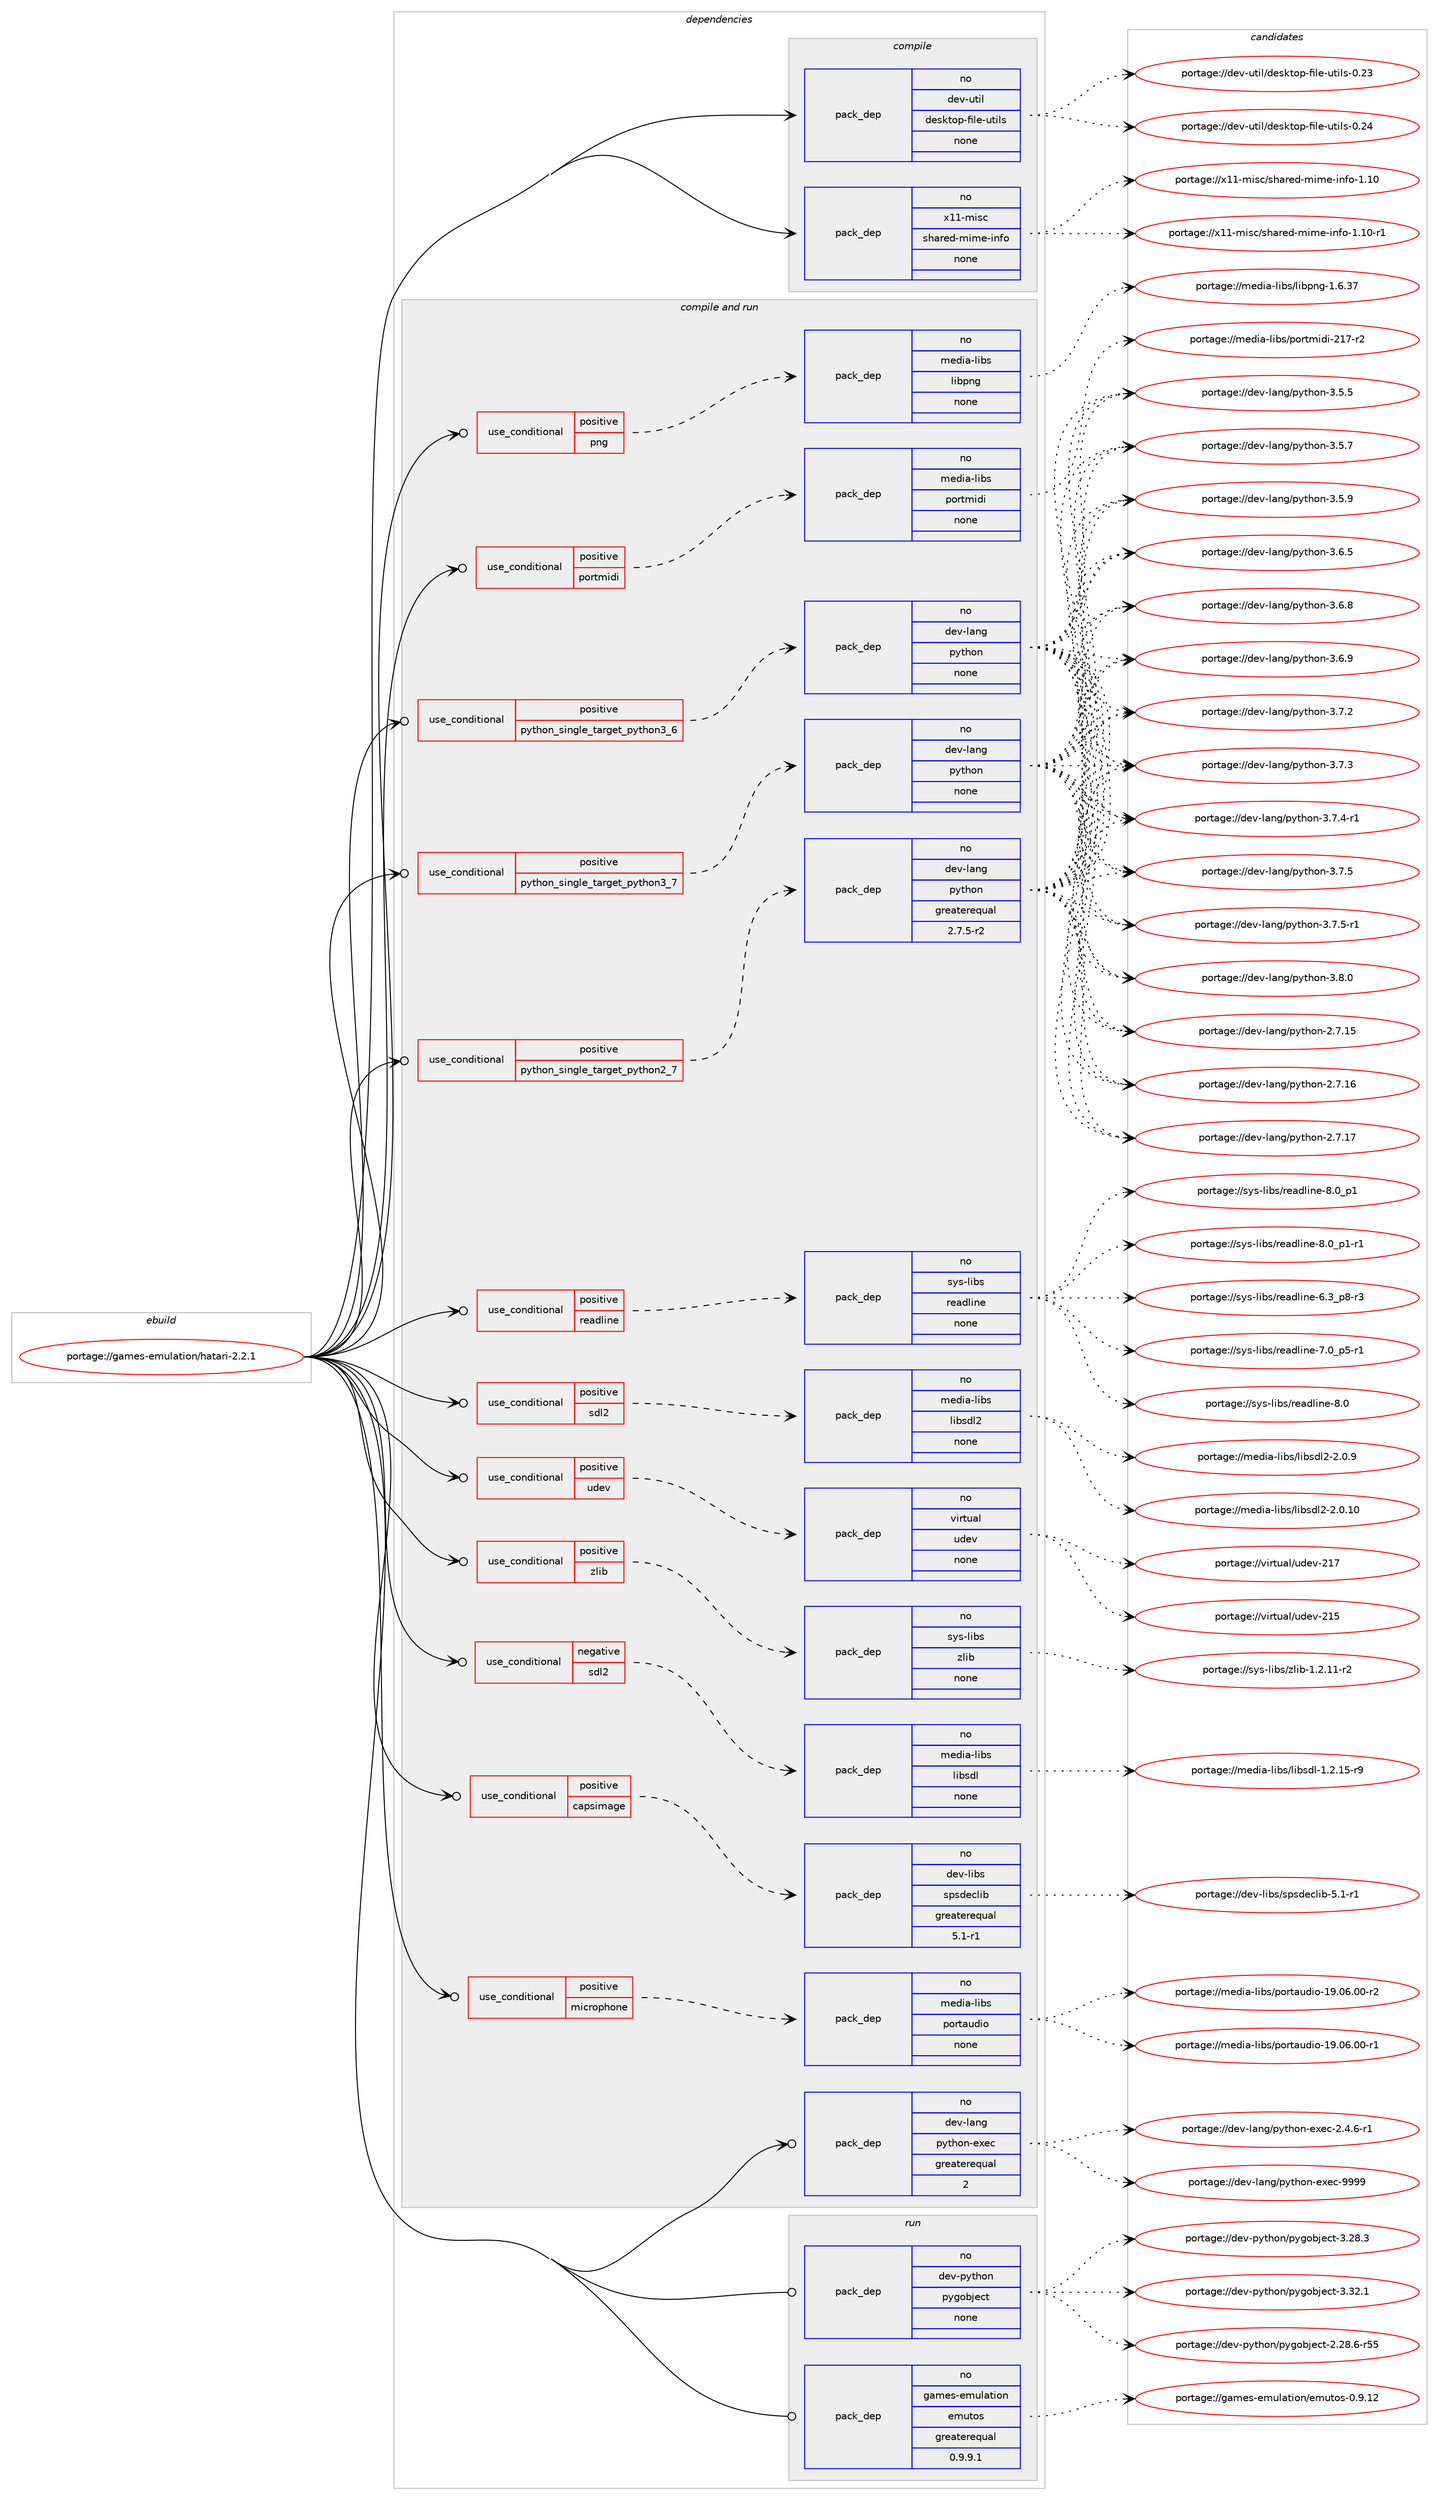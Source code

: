 digraph prolog {

# *************
# Graph options
# *************

newrank=true;
concentrate=true;
compound=true;
graph [rankdir=LR,fontname=Helvetica,fontsize=10,ranksep=1.5];#, ranksep=2.5, nodesep=0.2];
edge  [arrowhead=vee];
node  [fontname=Helvetica,fontsize=10];

# **********
# The ebuild
# **********

subgraph cluster_leftcol {
color=gray;
rank=same;
label=<<i>ebuild</i>>;
id [label="portage://games-emulation/hatari-2.2.1", color=red, width=4, href="../games-emulation/hatari-2.2.1.svg"];
}

# ****************
# The dependencies
# ****************

subgraph cluster_midcol {
color=gray;
label=<<i>dependencies</i>>;
subgraph cluster_compile {
fillcolor="#eeeeee";
style=filled;
label=<<i>compile</i>>;
subgraph pack194673 {
dependency271337 [label=<<TABLE BORDER="0" CELLBORDER="1" CELLSPACING="0" CELLPADDING="4" WIDTH="220"><TR><TD ROWSPAN="6" CELLPADDING="30">pack_dep</TD></TR><TR><TD WIDTH="110">no</TD></TR><TR><TD>dev-util</TD></TR><TR><TD>desktop-file-utils</TD></TR><TR><TD>none</TD></TR><TR><TD></TD></TR></TABLE>>, shape=none, color=blue];
}
id:e -> dependency271337:w [weight=20,style="solid",arrowhead="vee"];
subgraph pack194674 {
dependency271338 [label=<<TABLE BORDER="0" CELLBORDER="1" CELLSPACING="0" CELLPADDING="4" WIDTH="220"><TR><TD ROWSPAN="6" CELLPADDING="30">pack_dep</TD></TR><TR><TD WIDTH="110">no</TD></TR><TR><TD>x11-misc</TD></TR><TR><TD>shared-mime-info</TD></TR><TR><TD>none</TD></TR><TR><TD></TD></TR></TABLE>>, shape=none, color=blue];
}
id:e -> dependency271338:w [weight=20,style="solid",arrowhead="vee"];
}
subgraph cluster_compileandrun {
fillcolor="#eeeeee";
style=filled;
label=<<i>compile and run</i>>;
subgraph cond72836 {
dependency271339 [label=<<TABLE BORDER="0" CELLBORDER="1" CELLSPACING="0" CELLPADDING="4"><TR><TD ROWSPAN="3" CELLPADDING="10">use_conditional</TD></TR><TR><TD>negative</TD></TR><TR><TD>sdl2</TD></TR></TABLE>>, shape=none, color=red];
subgraph pack194675 {
dependency271340 [label=<<TABLE BORDER="0" CELLBORDER="1" CELLSPACING="0" CELLPADDING="4" WIDTH="220"><TR><TD ROWSPAN="6" CELLPADDING="30">pack_dep</TD></TR><TR><TD WIDTH="110">no</TD></TR><TR><TD>media-libs</TD></TR><TR><TD>libsdl</TD></TR><TR><TD>none</TD></TR><TR><TD></TD></TR></TABLE>>, shape=none, color=blue];
}
dependency271339:e -> dependency271340:w [weight=20,style="dashed",arrowhead="vee"];
}
id:e -> dependency271339:w [weight=20,style="solid",arrowhead="odotvee"];
subgraph cond72837 {
dependency271341 [label=<<TABLE BORDER="0" CELLBORDER="1" CELLSPACING="0" CELLPADDING="4"><TR><TD ROWSPAN="3" CELLPADDING="10">use_conditional</TD></TR><TR><TD>positive</TD></TR><TR><TD>capsimage</TD></TR></TABLE>>, shape=none, color=red];
subgraph pack194676 {
dependency271342 [label=<<TABLE BORDER="0" CELLBORDER="1" CELLSPACING="0" CELLPADDING="4" WIDTH="220"><TR><TD ROWSPAN="6" CELLPADDING="30">pack_dep</TD></TR><TR><TD WIDTH="110">no</TD></TR><TR><TD>dev-libs</TD></TR><TR><TD>spsdeclib</TD></TR><TR><TD>greaterequal</TD></TR><TR><TD>5.1-r1</TD></TR></TABLE>>, shape=none, color=blue];
}
dependency271341:e -> dependency271342:w [weight=20,style="dashed",arrowhead="vee"];
}
id:e -> dependency271341:w [weight=20,style="solid",arrowhead="odotvee"];
subgraph cond72838 {
dependency271343 [label=<<TABLE BORDER="0" CELLBORDER="1" CELLSPACING="0" CELLPADDING="4"><TR><TD ROWSPAN="3" CELLPADDING="10">use_conditional</TD></TR><TR><TD>positive</TD></TR><TR><TD>microphone</TD></TR></TABLE>>, shape=none, color=red];
subgraph pack194677 {
dependency271344 [label=<<TABLE BORDER="0" CELLBORDER="1" CELLSPACING="0" CELLPADDING="4" WIDTH="220"><TR><TD ROWSPAN="6" CELLPADDING="30">pack_dep</TD></TR><TR><TD WIDTH="110">no</TD></TR><TR><TD>media-libs</TD></TR><TR><TD>portaudio</TD></TR><TR><TD>none</TD></TR><TR><TD></TD></TR></TABLE>>, shape=none, color=blue];
}
dependency271343:e -> dependency271344:w [weight=20,style="dashed",arrowhead="vee"];
}
id:e -> dependency271343:w [weight=20,style="solid",arrowhead="odotvee"];
subgraph cond72839 {
dependency271345 [label=<<TABLE BORDER="0" CELLBORDER="1" CELLSPACING="0" CELLPADDING="4"><TR><TD ROWSPAN="3" CELLPADDING="10">use_conditional</TD></TR><TR><TD>positive</TD></TR><TR><TD>png</TD></TR></TABLE>>, shape=none, color=red];
subgraph pack194678 {
dependency271346 [label=<<TABLE BORDER="0" CELLBORDER="1" CELLSPACING="0" CELLPADDING="4" WIDTH="220"><TR><TD ROWSPAN="6" CELLPADDING="30">pack_dep</TD></TR><TR><TD WIDTH="110">no</TD></TR><TR><TD>media-libs</TD></TR><TR><TD>libpng</TD></TR><TR><TD>none</TD></TR><TR><TD></TD></TR></TABLE>>, shape=none, color=blue];
}
dependency271345:e -> dependency271346:w [weight=20,style="dashed",arrowhead="vee"];
}
id:e -> dependency271345:w [weight=20,style="solid",arrowhead="odotvee"];
subgraph cond72840 {
dependency271347 [label=<<TABLE BORDER="0" CELLBORDER="1" CELLSPACING="0" CELLPADDING="4"><TR><TD ROWSPAN="3" CELLPADDING="10">use_conditional</TD></TR><TR><TD>positive</TD></TR><TR><TD>portmidi</TD></TR></TABLE>>, shape=none, color=red];
subgraph pack194679 {
dependency271348 [label=<<TABLE BORDER="0" CELLBORDER="1" CELLSPACING="0" CELLPADDING="4" WIDTH="220"><TR><TD ROWSPAN="6" CELLPADDING="30">pack_dep</TD></TR><TR><TD WIDTH="110">no</TD></TR><TR><TD>media-libs</TD></TR><TR><TD>portmidi</TD></TR><TR><TD>none</TD></TR><TR><TD></TD></TR></TABLE>>, shape=none, color=blue];
}
dependency271347:e -> dependency271348:w [weight=20,style="dashed",arrowhead="vee"];
}
id:e -> dependency271347:w [weight=20,style="solid",arrowhead="odotvee"];
subgraph cond72841 {
dependency271349 [label=<<TABLE BORDER="0" CELLBORDER="1" CELLSPACING="0" CELLPADDING="4"><TR><TD ROWSPAN="3" CELLPADDING="10">use_conditional</TD></TR><TR><TD>positive</TD></TR><TR><TD>python_single_target_python2_7</TD></TR></TABLE>>, shape=none, color=red];
subgraph pack194680 {
dependency271350 [label=<<TABLE BORDER="0" CELLBORDER="1" CELLSPACING="0" CELLPADDING="4" WIDTH="220"><TR><TD ROWSPAN="6" CELLPADDING="30">pack_dep</TD></TR><TR><TD WIDTH="110">no</TD></TR><TR><TD>dev-lang</TD></TR><TR><TD>python</TD></TR><TR><TD>greaterequal</TD></TR><TR><TD>2.7.5-r2</TD></TR></TABLE>>, shape=none, color=blue];
}
dependency271349:e -> dependency271350:w [weight=20,style="dashed",arrowhead="vee"];
}
id:e -> dependency271349:w [weight=20,style="solid",arrowhead="odotvee"];
subgraph cond72842 {
dependency271351 [label=<<TABLE BORDER="0" CELLBORDER="1" CELLSPACING="0" CELLPADDING="4"><TR><TD ROWSPAN="3" CELLPADDING="10">use_conditional</TD></TR><TR><TD>positive</TD></TR><TR><TD>python_single_target_python3_6</TD></TR></TABLE>>, shape=none, color=red];
subgraph pack194681 {
dependency271352 [label=<<TABLE BORDER="0" CELLBORDER="1" CELLSPACING="0" CELLPADDING="4" WIDTH="220"><TR><TD ROWSPAN="6" CELLPADDING="30">pack_dep</TD></TR><TR><TD WIDTH="110">no</TD></TR><TR><TD>dev-lang</TD></TR><TR><TD>python</TD></TR><TR><TD>none</TD></TR><TR><TD></TD></TR></TABLE>>, shape=none, color=blue];
}
dependency271351:e -> dependency271352:w [weight=20,style="dashed",arrowhead="vee"];
}
id:e -> dependency271351:w [weight=20,style="solid",arrowhead="odotvee"];
subgraph cond72843 {
dependency271353 [label=<<TABLE BORDER="0" CELLBORDER="1" CELLSPACING="0" CELLPADDING="4"><TR><TD ROWSPAN="3" CELLPADDING="10">use_conditional</TD></TR><TR><TD>positive</TD></TR><TR><TD>python_single_target_python3_7</TD></TR></TABLE>>, shape=none, color=red];
subgraph pack194682 {
dependency271354 [label=<<TABLE BORDER="0" CELLBORDER="1" CELLSPACING="0" CELLPADDING="4" WIDTH="220"><TR><TD ROWSPAN="6" CELLPADDING="30">pack_dep</TD></TR><TR><TD WIDTH="110">no</TD></TR><TR><TD>dev-lang</TD></TR><TR><TD>python</TD></TR><TR><TD>none</TD></TR><TR><TD></TD></TR></TABLE>>, shape=none, color=blue];
}
dependency271353:e -> dependency271354:w [weight=20,style="dashed",arrowhead="vee"];
}
id:e -> dependency271353:w [weight=20,style="solid",arrowhead="odotvee"];
subgraph cond72844 {
dependency271355 [label=<<TABLE BORDER="0" CELLBORDER="1" CELLSPACING="0" CELLPADDING="4"><TR><TD ROWSPAN="3" CELLPADDING="10">use_conditional</TD></TR><TR><TD>positive</TD></TR><TR><TD>readline</TD></TR></TABLE>>, shape=none, color=red];
subgraph pack194683 {
dependency271356 [label=<<TABLE BORDER="0" CELLBORDER="1" CELLSPACING="0" CELLPADDING="4" WIDTH="220"><TR><TD ROWSPAN="6" CELLPADDING="30">pack_dep</TD></TR><TR><TD WIDTH="110">no</TD></TR><TR><TD>sys-libs</TD></TR><TR><TD>readline</TD></TR><TR><TD>none</TD></TR><TR><TD></TD></TR></TABLE>>, shape=none, color=blue];
}
dependency271355:e -> dependency271356:w [weight=20,style="dashed",arrowhead="vee"];
}
id:e -> dependency271355:w [weight=20,style="solid",arrowhead="odotvee"];
subgraph cond72845 {
dependency271357 [label=<<TABLE BORDER="0" CELLBORDER="1" CELLSPACING="0" CELLPADDING="4"><TR><TD ROWSPAN="3" CELLPADDING="10">use_conditional</TD></TR><TR><TD>positive</TD></TR><TR><TD>sdl2</TD></TR></TABLE>>, shape=none, color=red];
subgraph pack194684 {
dependency271358 [label=<<TABLE BORDER="0" CELLBORDER="1" CELLSPACING="0" CELLPADDING="4" WIDTH="220"><TR><TD ROWSPAN="6" CELLPADDING="30">pack_dep</TD></TR><TR><TD WIDTH="110">no</TD></TR><TR><TD>media-libs</TD></TR><TR><TD>libsdl2</TD></TR><TR><TD>none</TD></TR><TR><TD></TD></TR></TABLE>>, shape=none, color=blue];
}
dependency271357:e -> dependency271358:w [weight=20,style="dashed",arrowhead="vee"];
}
id:e -> dependency271357:w [weight=20,style="solid",arrowhead="odotvee"];
subgraph cond72846 {
dependency271359 [label=<<TABLE BORDER="0" CELLBORDER="1" CELLSPACING="0" CELLPADDING="4"><TR><TD ROWSPAN="3" CELLPADDING="10">use_conditional</TD></TR><TR><TD>positive</TD></TR><TR><TD>udev</TD></TR></TABLE>>, shape=none, color=red];
subgraph pack194685 {
dependency271360 [label=<<TABLE BORDER="0" CELLBORDER="1" CELLSPACING="0" CELLPADDING="4" WIDTH="220"><TR><TD ROWSPAN="6" CELLPADDING="30">pack_dep</TD></TR><TR><TD WIDTH="110">no</TD></TR><TR><TD>virtual</TD></TR><TR><TD>udev</TD></TR><TR><TD>none</TD></TR><TR><TD></TD></TR></TABLE>>, shape=none, color=blue];
}
dependency271359:e -> dependency271360:w [weight=20,style="dashed",arrowhead="vee"];
}
id:e -> dependency271359:w [weight=20,style="solid",arrowhead="odotvee"];
subgraph cond72847 {
dependency271361 [label=<<TABLE BORDER="0" CELLBORDER="1" CELLSPACING="0" CELLPADDING="4"><TR><TD ROWSPAN="3" CELLPADDING="10">use_conditional</TD></TR><TR><TD>positive</TD></TR><TR><TD>zlib</TD></TR></TABLE>>, shape=none, color=red];
subgraph pack194686 {
dependency271362 [label=<<TABLE BORDER="0" CELLBORDER="1" CELLSPACING="0" CELLPADDING="4" WIDTH="220"><TR><TD ROWSPAN="6" CELLPADDING="30">pack_dep</TD></TR><TR><TD WIDTH="110">no</TD></TR><TR><TD>sys-libs</TD></TR><TR><TD>zlib</TD></TR><TR><TD>none</TD></TR><TR><TD></TD></TR></TABLE>>, shape=none, color=blue];
}
dependency271361:e -> dependency271362:w [weight=20,style="dashed",arrowhead="vee"];
}
id:e -> dependency271361:w [weight=20,style="solid",arrowhead="odotvee"];
subgraph pack194687 {
dependency271363 [label=<<TABLE BORDER="0" CELLBORDER="1" CELLSPACING="0" CELLPADDING="4" WIDTH="220"><TR><TD ROWSPAN="6" CELLPADDING="30">pack_dep</TD></TR><TR><TD WIDTH="110">no</TD></TR><TR><TD>dev-lang</TD></TR><TR><TD>python-exec</TD></TR><TR><TD>greaterequal</TD></TR><TR><TD>2</TD></TR></TABLE>>, shape=none, color=blue];
}
id:e -> dependency271363:w [weight=20,style="solid",arrowhead="odotvee"];
}
subgraph cluster_run {
fillcolor="#eeeeee";
style=filled;
label=<<i>run</i>>;
subgraph pack194688 {
dependency271364 [label=<<TABLE BORDER="0" CELLBORDER="1" CELLSPACING="0" CELLPADDING="4" WIDTH="220"><TR><TD ROWSPAN="6" CELLPADDING="30">pack_dep</TD></TR><TR><TD WIDTH="110">no</TD></TR><TR><TD>dev-python</TD></TR><TR><TD>pygobject</TD></TR><TR><TD>none</TD></TR><TR><TD></TD></TR></TABLE>>, shape=none, color=blue];
}
id:e -> dependency271364:w [weight=20,style="solid",arrowhead="odot"];
subgraph pack194689 {
dependency271365 [label=<<TABLE BORDER="0" CELLBORDER="1" CELLSPACING="0" CELLPADDING="4" WIDTH="220"><TR><TD ROWSPAN="6" CELLPADDING="30">pack_dep</TD></TR><TR><TD WIDTH="110">no</TD></TR><TR><TD>games-emulation</TD></TR><TR><TD>emutos</TD></TR><TR><TD>greaterequal</TD></TR><TR><TD>0.9.9.1</TD></TR></TABLE>>, shape=none, color=blue];
}
id:e -> dependency271365:w [weight=20,style="solid",arrowhead="odot"];
}
}

# **************
# The candidates
# **************

subgraph cluster_choices {
rank=same;
color=gray;
label=<<i>candidates</i>>;

subgraph choice194673 {
color=black;
nodesep=1;
choiceportage100101118451171161051084710010111510711611111245102105108101451171161051081154548465051 [label="portage://dev-util/desktop-file-utils-0.23", color=red, width=4,href="../dev-util/desktop-file-utils-0.23.svg"];
choiceportage100101118451171161051084710010111510711611111245102105108101451171161051081154548465052 [label="portage://dev-util/desktop-file-utils-0.24", color=red, width=4,href="../dev-util/desktop-file-utils-0.24.svg"];
dependency271337:e -> choiceportage100101118451171161051084710010111510711611111245102105108101451171161051081154548465051:w [style=dotted,weight="100"];
dependency271337:e -> choiceportage100101118451171161051084710010111510711611111245102105108101451171161051081154548465052:w [style=dotted,weight="100"];
}
subgraph choice194674 {
color=black;
nodesep=1;
choiceportage12049494510910511599471151049711410110045109105109101451051101021114549464948 [label="portage://x11-misc/shared-mime-info-1.10", color=red, width=4,href="../x11-misc/shared-mime-info-1.10.svg"];
choiceportage120494945109105115994711510497114101100451091051091014510511010211145494649484511449 [label="portage://x11-misc/shared-mime-info-1.10-r1", color=red, width=4,href="../x11-misc/shared-mime-info-1.10-r1.svg"];
dependency271338:e -> choiceportage12049494510910511599471151049711410110045109105109101451051101021114549464948:w [style=dotted,weight="100"];
dependency271338:e -> choiceportage120494945109105115994711510497114101100451091051091014510511010211145494649484511449:w [style=dotted,weight="100"];
}
subgraph choice194675 {
color=black;
nodesep=1;
choiceportage1091011001059745108105981154710810598115100108454946504649534511457 [label="portage://media-libs/libsdl-1.2.15-r9", color=red, width=4,href="../media-libs/libsdl-1.2.15-r9.svg"];
dependency271340:e -> choiceportage1091011001059745108105981154710810598115100108454946504649534511457:w [style=dotted,weight="100"];
}
subgraph choice194676 {
color=black;
nodesep=1;
choiceportage1001011184510810598115471151121151001019910810598455346494511449 [label="portage://dev-libs/spsdeclib-5.1-r1", color=red, width=4,href="../dev-libs/spsdeclib-5.1-r1.svg"];
dependency271342:e -> choiceportage1001011184510810598115471151121151001019910810598455346494511449:w [style=dotted,weight="100"];
}
subgraph choice194677 {
color=black;
nodesep=1;
choiceportage10910110010597451081059811547112111114116971171001051114549574648544648484511449 [label="portage://media-libs/portaudio-19.06.00-r1", color=red, width=4,href="../media-libs/portaudio-19.06.00-r1.svg"];
choiceportage10910110010597451081059811547112111114116971171001051114549574648544648484511450 [label="portage://media-libs/portaudio-19.06.00-r2", color=red, width=4,href="../media-libs/portaudio-19.06.00-r2.svg"];
dependency271344:e -> choiceportage10910110010597451081059811547112111114116971171001051114549574648544648484511449:w [style=dotted,weight="100"];
dependency271344:e -> choiceportage10910110010597451081059811547112111114116971171001051114549574648544648484511450:w [style=dotted,weight="100"];
}
subgraph choice194678 {
color=black;
nodesep=1;
choiceportage109101100105974510810598115471081059811211010345494654465155 [label="portage://media-libs/libpng-1.6.37", color=red, width=4,href="../media-libs/libpng-1.6.37.svg"];
dependency271346:e -> choiceportage109101100105974510810598115471081059811211010345494654465155:w [style=dotted,weight="100"];
}
subgraph choice194679 {
color=black;
nodesep=1;
choiceportage10910110010597451081059811547112111114116109105100105455049554511450 [label="portage://media-libs/portmidi-217-r2", color=red, width=4,href="../media-libs/portmidi-217-r2.svg"];
dependency271348:e -> choiceportage10910110010597451081059811547112111114116109105100105455049554511450:w [style=dotted,weight="100"];
}
subgraph choice194680 {
color=black;
nodesep=1;
choiceportage10010111845108971101034711212111610411111045504655464953 [label="portage://dev-lang/python-2.7.15", color=red, width=4,href="../dev-lang/python-2.7.15.svg"];
choiceportage10010111845108971101034711212111610411111045504655464954 [label="portage://dev-lang/python-2.7.16", color=red, width=4,href="../dev-lang/python-2.7.16.svg"];
choiceportage10010111845108971101034711212111610411111045504655464955 [label="portage://dev-lang/python-2.7.17", color=red, width=4,href="../dev-lang/python-2.7.17.svg"];
choiceportage100101118451089711010347112121116104111110455146534653 [label="portage://dev-lang/python-3.5.5", color=red, width=4,href="../dev-lang/python-3.5.5.svg"];
choiceportage100101118451089711010347112121116104111110455146534655 [label="portage://dev-lang/python-3.5.7", color=red, width=4,href="../dev-lang/python-3.5.7.svg"];
choiceportage100101118451089711010347112121116104111110455146534657 [label="portage://dev-lang/python-3.5.9", color=red, width=4,href="../dev-lang/python-3.5.9.svg"];
choiceportage100101118451089711010347112121116104111110455146544653 [label="portage://dev-lang/python-3.6.5", color=red, width=4,href="../dev-lang/python-3.6.5.svg"];
choiceportage100101118451089711010347112121116104111110455146544656 [label="portage://dev-lang/python-3.6.8", color=red, width=4,href="../dev-lang/python-3.6.8.svg"];
choiceportage100101118451089711010347112121116104111110455146544657 [label="portage://dev-lang/python-3.6.9", color=red, width=4,href="../dev-lang/python-3.6.9.svg"];
choiceportage100101118451089711010347112121116104111110455146554650 [label="portage://dev-lang/python-3.7.2", color=red, width=4,href="../dev-lang/python-3.7.2.svg"];
choiceportage100101118451089711010347112121116104111110455146554651 [label="portage://dev-lang/python-3.7.3", color=red, width=4,href="../dev-lang/python-3.7.3.svg"];
choiceportage1001011184510897110103471121211161041111104551465546524511449 [label="portage://dev-lang/python-3.7.4-r1", color=red, width=4,href="../dev-lang/python-3.7.4-r1.svg"];
choiceportage100101118451089711010347112121116104111110455146554653 [label="portage://dev-lang/python-3.7.5", color=red, width=4,href="../dev-lang/python-3.7.5.svg"];
choiceportage1001011184510897110103471121211161041111104551465546534511449 [label="portage://dev-lang/python-3.7.5-r1", color=red, width=4,href="../dev-lang/python-3.7.5-r1.svg"];
choiceportage100101118451089711010347112121116104111110455146564648 [label="portage://dev-lang/python-3.8.0", color=red, width=4,href="../dev-lang/python-3.8.0.svg"];
dependency271350:e -> choiceportage10010111845108971101034711212111610411111045504655464953:w [style=dotted,weight="100"];
dependency271350:e -> choiceportage10010111845108971101034711212111610411111045504655464954:w [style=dotted,weight="100"];
dependency271350:e -> choiceportage10010111845108971101034711212111610411111045504655464955:w [style=dotted,weight="100"];
dependency271350:e -> choiceportage100101118451089711010347112121116104111110455146534653:w [style=dotted,weight="100"];
dependency271350:e -> choiceportage100101118451089711010347112121116104111110455146534655:w [style=dotted,weight="100"];
dependency271350:e -> choiceportage100101118451089711010347112121116104111110455146534657:w [style=dotted,weight="100"];
dependency271350:e -> choiceportage100101118451089711010347112121116104111110455146544653:w [style=dotted,weight="100"];
dependency271350:e -> choiceportage100101118451089711010347112121116104111110455146544656:w [style=dotted,weight="100"];
dependency271350:e -> choiceportage100101118451089711010347112121116104111110455146544657:w [style=dotted,weight="100"];
dependency271350:e -> choiceportage100101118451089711010347112121116104111110455146554650:w [style=dotted,weight="100"];
dependency271350:e -> choiceportage100101118451089711010347112121116104111110455146554651:w [style=dotted,weight="100"];
dependency271350:e -> choiceportage1001011184510897110103471121211161041111104551465546524511449:w [style=dotted,weight="100"];
dependency271350:e -> choiceportage100101118451089711010347112121116104111110455146554653:w [style=dotted,weight="100"];
dependency271350:e -> choiceportage1001011184510897110103471121211161041111104551465546534511449:w [style=dotted,weight="100"];
dependency271350:e -> choiceportage100101118451089711010347112121116104111110455146564648:w [style=dotted,weight="100"];
}
subgraph choice194681 {
color=black;
nodesep=1;
choiceportage10010111845108971101034711212111610411111045504655464953 [label="portage://dev-lang/python-2.7.15", color=red, width=4,href="../dev-lang/python-2.7.15.svg"];
choiceportage10010111845108971101034711212111610411111045504655464954 [label="portage://dev-lang/python-2.7.16", color=red, width=4,href="../dev-lang/python-2.7.16.svg"];
choiceportage10010111845108971101034711212111610411111045504655464955 [label="portage://dev-lang/python-2.7.17", color=red, width=4,href="../dev-lang/python-2.7.17.svg"];
choiceportage100101118451089711010347112121116104111110455146534653 [label="portage://dev-lang/python-3.5.5", color=red, width=4,href="../dev-lang/python-3.5.5.svg"];
choiceportage100101118451089711010347112121116104111110455146534655 [label="portage://dev-lang/python-3.5.7", color=red, width=4,href="../dev-lang/python-3.5.7.svg"];
choiceportage100101118451089711010347112121116104111110455146534657 [label="portage://dev-lang/python-3.5.9", color=red, width=4,href="../dev-lang/python-3.5.9.svg"];
choiceportage100101118451089711010347112121116104111110455146544653 [label="portage://dev-lang/python-3.6.5", color=red, width=4,href="../dev-lang/python-3.6.5.svg"];
choiceportage100101118451089711010347112121116104111110455146544656 [label="portage://dev-lang/python-3.6.8", color=red, width=4,href="../dev-lang/python-3.6.8.svg"];
choiceportage100101118451089711010347112121116104111110455146544657 [label="portage://dev-lang/python-3.6.9", color=red, width=4,href="../dev-lang/python-3.6.9.svg"];
choiceportage100101118451089711010347112121116104111110455146554650 [label="portage://dev-lang/python-3.7.2", color=red, width=4,href="../dev-lang/python-3.7.2.svg"];
choiceportage100101118451089711010347112121116104111110455146554651 [label="portage://dev-lang/python-3.7.3", color=red, width=4,href="../dev-lang/python-3.7.3.svg"];
choiceportage1001011184510897110103471121211161041111104551465546524511449 [label="portage://dev-lang/python-3.7.4-r1", color=red, width=4,href="../dev-lang/python-3.7.4-r1.svg"];
choiceportage100101118451089711010347112121116104111110455146554653 [label="portage://dev-lang/python-3.7.5", color=red, width=4,href="../dev-lang/python-3.7.5.svg"];
choiceportage1001011184510897110103471121211161041111104551465546534511449 [label="portage://dev-lang/python-3.7.5-r1", color=red, width=4,href="../dev-lang/python-3.7.5-r1.svg"];
choiceportage100101118451089711010347112121116104111110455146564648 [label="portage://dev-lang/python-3.8.0", color=red, width=4,href="../dev-lang/python-3.8.0.svg"];
dependency271352:e -> choiceportage10010111845108971101034711212111610411111045504655464953:w [style=dotted,weight="100"];
dependency271352:e -> choiceportage10010111845108971101034711212111610411111045504655464954:w [style=dotted,weight="100"];
dependency271352:e -> choiceportage10010111845108971101034711212111610411111045504655464955:w [style=dotted,weight="100"];
dependency271352:e -> choiceportage100101118451089711010347112121116104111110455146534653:w [style=dotted,weight="100"];
dependency271352:e -> choiceportage100101118451089711010347112121116104111110455146534655:w [style=dotted,weight="100"];
dependency271352:e -> choiceportage100101118451089711010347112121116104111110455146534657:w [style=dotted,weight="100"];
dependency271352:e -> choiceportage100101118451089711010347112121116104111110455146544653:w [style=dotted,weight="100"];
dependency271352:e -> choiceportage100101118451089711010347112121116104111110455146544656:w [style=dotted,weight="100"];
dependency271352:e -> choiceportage100101118451089711010347112121116104111110455146544657:w [style=dotted,weight="100"];
dependency271352:e -> choiceportage100101118451089711010347112121116104111110455146554650:w [style=dotted,weight="100"];
dependency271352:e -> choiceportage100101118451089711010347112121116104111110455146554651:w [style=dotted,weight="100"];
dependency271352:e -> choiceportage1001011184510897110103471121211161041111104551465546524511449:w [style=dotted,weight="100"];
dependency271352:e -> choiceportage100101118451089711010347112121116104111110455146554653:w [style=dotted,weight="100"];
dependency271352:e -> choiceportage1001011184510897110103471121211161041111104551465546534511449:w [style=dotted,weight="100"];
dependency271352:e -> choiceportage100101118451089711010347112121116104111110455146564648:w [style=dotted,weight="100"];
}
subgraph choice194682 {
color=black;
nodesep=1;
choiceportage10010111845108971101034711212111610411111045504655464953 [label="portage://dev-lang/python-2.7.15", color=red, width=4,href="../dev-lang/python-2.7.15.svg"];
choiceportage10010111845108971101034711212111610411111045504655464954 [label="portage://dev-lang/python-2.7.16", color=red, width=4,href="../dev-lang/python-2.7.16.svg"];
choiceportage10010111845108971101034711212111610411111045504655464955 [label="portage://dev-lang/python-2.7.17", color=red, width=4,href="../dev-lang/python-2.7.17.svg"];
choiceportage100101118451089711010347112121116104111110455146534653 [label="portage://dev-lang/python-3.5.5", color=red, width=4,href="../dev-lang/python-3.5.5.svg"];
choiceportage100101118451089711010347112121116104111110455146534655 [label="portage://dev-lang/python-3.5.7", color=red, width=4,href="../dev-lang/python-3.5.7.svg"];
choiceportage100101118451089711010347112121116104111110455146534657 [label="portage://dev-lang/python-3.5.9", color=red, width=4,href="../dev-lang/python-3.5.9.svg"];
choiceportage100101118451089711010347112121116104111110455146544653 [label="portage://dev-lang/python-3.6.5", color=red, width=4,href="../dev-lang/python-3.6.5.svg"];
choiceportage100101118451089711010347112121116104111110455146544656 [label="portage://dev-lang/python-3.6.8", color=red, width=4,href="../dev-lang/python-3.6.8.svg"];
choiceportage100101118451089711010347112121116104111110455146544657 [label="portage://dev-lang/python-3.6.9", color=red, width=4,href="../dev-lang/python-3.6.9.svg"];
choiceportage100101118451089711010347112121116104111110455146554650 [label="portage://dev-lang/python-3.7.2", color=red, width=4,href="../dev-lang/python-3.7.2.svg"];
choiceportage100101118451089711010347112121116104111110455146554651 [label="portage://dev-lang/python-3.7.3", color=red, width=4,href="../dev-lang/python-3.7.3.svg"];
choiceportage1001011184510897110103471121211161041111104551465546524511449 [label="portage://dev-lang/python-3.7.4-r1", color=red, width=4,href="../dev-lang/python-3.7.4-r1.svg"];
choiceportage100101118451089711010347112121116104111110455146554653 [label="portage://dev-lang/python-3.7.5", color=red, width=4,href="../dev-lang/python-3.7.5.svg"];
choiceportage1001011184510897110103471121211161041111104551465546534511449 [label="portage://dev-lang/python-3.7.5-r1", color=red, width=4,href="../dev-lang/python-3.7.5-r1.svg"];
choiceportage100101118451089711010347112121116104111110455146564648 [label="portage://dev-lang/python-3.8.0", color=red, width=4,href="../dev-lang/python-3.8.0.svg"];
dependency271354:e -> choiceportage10010111845108971101034711212111610411111045504655464953:w [style=dotted,weight="100"];
dependency271354:e -> choiceportage10010111845108971101034711212111610411111045504655464954:w [style=dotted,weight="100"];
dependency271354:e -> choiceportage10010111845108971101034711212111610411111045504655464955:w [style=dotted,weight="100"];
dependency271354:e -> choiceportage100101118451089711010347112121116104111110455146534653:w [style=dotted,weight="100"];
dependency271354:e -> choiceportage100101118451089711010347112121116104111110455146534655:w [style=dotted,weight="100"];
dependency271354:e -> choiceportage100101118451089711010347112121116104111110455146534657:w [style=dotted,weight="100"];
dependency271354:e -> choiceportage100101118451089711010347112121116104111110455146544653:w [style=dotted,weight="100"];
dependency271354:e -> choiceportage100101118451089711010347112121116104111110455146544656:w [style=dotted,weight="100"];
dependency271354:e -> choiceportage100101118451089711010347112121116104111110455146544657:w [style=dotted,weight="100"];
dependency271354:e -> choiceportage100101118451089711010347112121116104111110455146554650:w [style=dotted,weight="100"];
dependency271354:e -> choiceportage100101118451089711010347112121116104111110455146554651:w [style=dotted,weight="100"];
dependency271354:e -> choiceportage1001011184510897110103471121211161041111104551465546524511449:w [style=dotted,weight="100"];
dependency271354:e -> choiceportage100101118451089711010347112121116104111110455146554653:w [style=dotted,weight="100"];
dependency271354:e -> choiceportage1001011184510897110103471121211161041111104551465546534511449:w [style=dotted,weight="100"];
dependency271354:e -> choiceportage100101118451089711010347112121116104111110455146564648:w [style=dotted,weight="100"];
}
subgraph choice194683 {
color=black;
nodesep=1;
choiceportage115121115451081059811547114101971001081051101014554465195112564511451 [label="portage://sys-libs/readline-6.3_p8-r3", color=red, width=4,href="../sys-libs/readline-6.3_p8-r3.svg"];
choiceportage115121115451081059811547114101971001081051101014555464895112534511449 [label="portage://sys-libs/readline-7.0_p5-r1", color=red, width=4,href="../sys-libs/readline-7.0_p5-r1.svg"];
choiceportage1151211154510810598115471141019710010810511010145564648 [label="portage://sys-libs/readline-8.0", color=red, width=4,href="../sys-libs/readline-8.0.svg"];
choiceportage11512111545108105981154711410197100108105110101455646489511249 [label="portage://sys-libs/readline-8.0_p1", color=red, width=4,href="../sys-libs/readline-8.0_p1.svg"];
choiceportage115121115451081059811547114101971001081051101014556464895112494511449 [label="portage://sys-libs/readline-8.0_p1-r1", color=red, width=4,href="../sys-libs/readline-8.0_p1-r1.svg"];
dependency271356:e -> choiceportage115121115451081059811547114101971001081051101014554465195112564511451:w [style=dotted,weight="100"];
dependency271356:e -> choiceportage115121115451081059811547114101971001081051101014555464895112534511449:w [style=dotted,weight="100"];
dependency271356:e -> choiceportage1151211154510810598115471141019710010810511010145564648:w [style=dotted,weight="100"];
dependency271356:e -> choiceportage11512111545108105981154711410197100108105110101455646489511249:w [style=dotted,weight="100"];
dependency271356:e -> choiceportage115121115451081059811547114101971001081051101014556464895112494511449:w [style=dotted,weight="100"];
}
subgraph choice194684 {
color=black;
nodesep=1;
choiceportage10910110010597451081059811547108105981151001085045504648464948 [label="portage://media-libs/libsdl2-2.0.10", color=red, width=4,href="../media-libs/libsdl2-2.0.10.svg"];
choiceportage109101100105974510810598115471081059811510010850455046484657 [label="portage://media-libs/libsdl2-2.0.9", color=red, width=4,href="../media-libs/libsdl2-2.0.9.svg"];
dependency271358:e -> choiceportage10910110010597451081059811547108105981151001085045504648464948:w [style=dotted,weight="100"];
dependency271358:e -> choiceportage109101100105974510810598115471081059811510010850455046484657:w [style=dotted,weight="100"];
}
subgraph choice194685 {
color=black;
nodesep=1;
choiceportage118105114116117971084711710010111845504953 [label="portage://virtual/udev-215", color=red, width=4,href="../virtual/udev-215.svg"];
choiceportage118105114116117971084711710010111845504955 [label="portage://virtual/udev-217", color=red, width=4,href="../virtual/udev-217.svg"];
dependency271360:e -> choiceportage118105114116117971084711710010111845504953:w [style=dotted,weight="100"];
dependency271360:e -> choiceportage118105114116117971084711710010111845504955:w [style=dotted,weight="100"];
}
subgraph choice194686 {
color=black;
nodesep=1;
choiceportage11512111545108105981154712210810598454946504649494511450 [label="portage://sys-libs/zlib-1.2.11-r2", color=red, width=4,href="../sys-libs/zlib-1.2.11-r2.svg"];
dependency271362:e -> choiceportage11512111545108105981154712210810598454946504649494511450:w [style=dotted,weight="100"];
}
subgraph choice194687 {
color=black;
nodesep=1;
choiceportage10010111845108971101034711212111610411111045101120101994550465246544511449 [label="portage://dev-lang/python-exec-2.4.6-r1", color=red, width=4,href="../dev-lang/python-exec-2.4.6-r1.svg"];
choiceportage10010111845108971101034711212111610411111045101120101994557575757 [label="portage://dev-lang/python-exec-9999", color=red, width=4,href="../dev-lang/python-exec-9999.svg"];
dependency271363:e -> choiceportage10010111845108971101034711212111610411111045101120101994550465246544511449:w [style=dotted,weight="100"];
dependency271363:e -> choiceportage10010111845108971101034711212111610411111045101120101994557575757:w [style=dotted,weight="100"];
}
subgraph choice194688 {
color=black;
nodesep=1;
choiceportage1001011184511212111610411111047112121103111981061019911645504650564654451145353 [label="portage://dev-python/pygobject-2.28.6-r55", color=red, width=4,href="../dev-python/pygobject-2.28.6-r55.svg"];
choiceportage1001011184511212111610411111047112121103111981061019911645514650564651 [label="portage://dev-python/pygobject-3.28.3", color=red, width=4,href="../dev-python/pygobject-3.28.3.svg"];
choiceportage1001011184511212111610411111047112121103111981061019911645514651504649 [label="portage://dev-python/pygobject-3.32.1", color=red, width=4,href="../dev-python/pygobject-3.32.1.svg"];
dependency271364:e -> choiceportage1001011184511212111610411111047112121103111981061019911645504650564654451145353:w [style=dotted,weight="100"];
dependency271364:e -> choiceportage1001011184511212111610411111047112121103111981061019911645514650564651:w [style=dotted,weight="100"];
dependency271364:e -> choiceportage1001011184511212111610411111047112121103111981061019911645514651504649:w [style=dotted,weight="100"];
}
subgraph choice194689 {
color=black;
nodesep=1;
choiceportage1039710910111545101109117108971161051111104710110911711611111545484657464950 [label="portage://games-emulation/emutos-0.9.12", color=red, width=4,href="../games-emulation/emutos-0.9.12.svg"];
dependency271365:e -> choiceportage1039710910111545101109117108971161051111104710110911711611111545484657464950:w [style=dotted,weight="100"];
}
}

}
